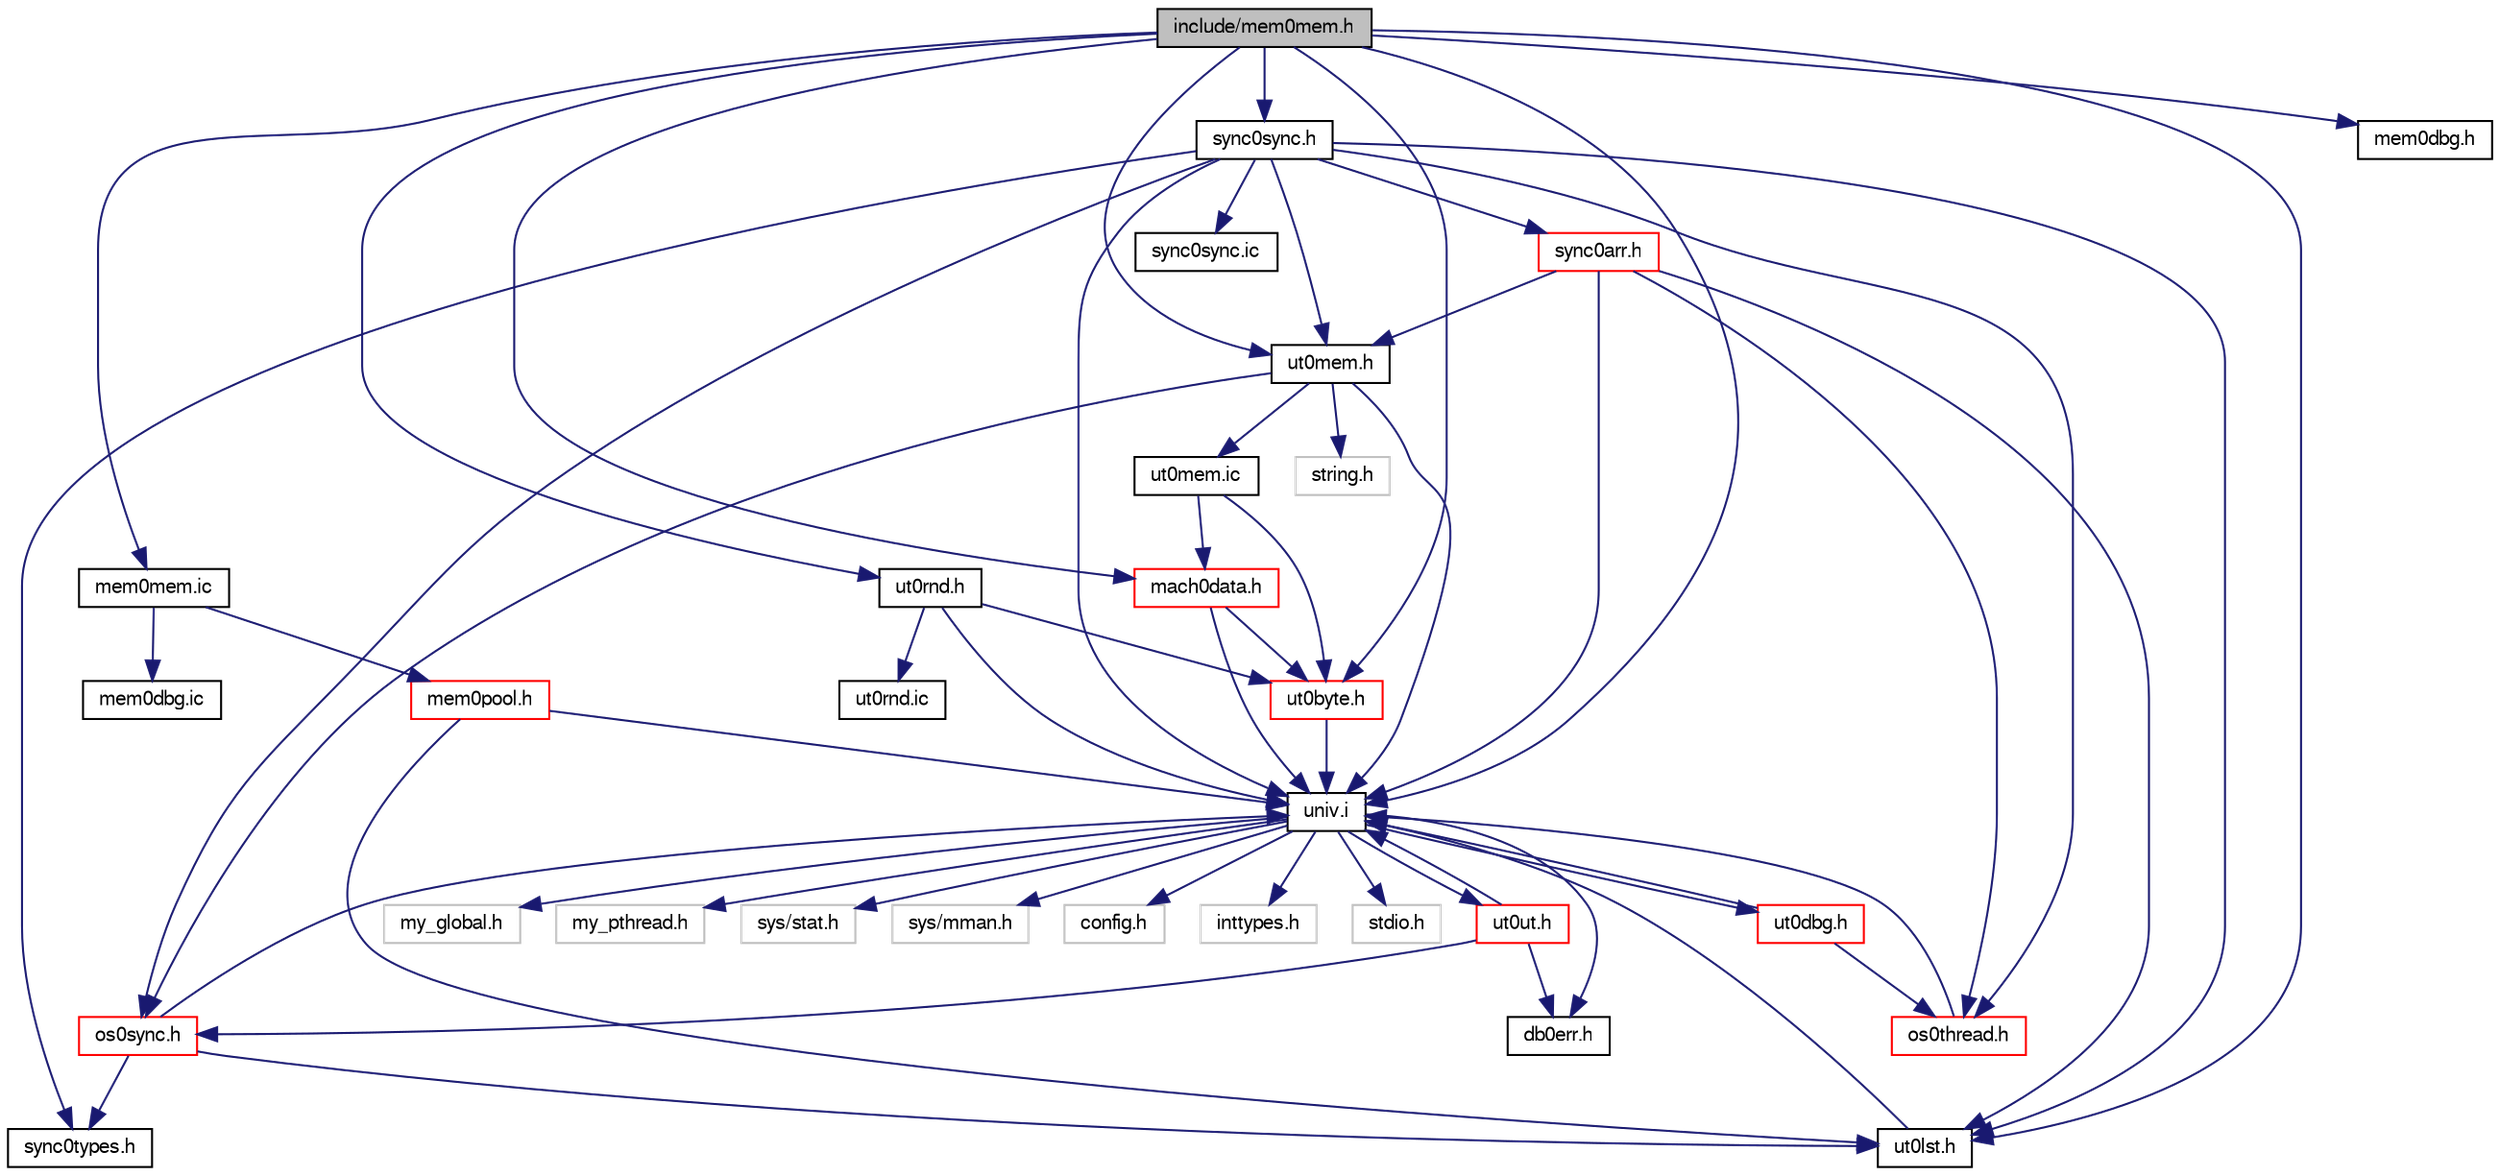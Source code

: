digraph "include/mem0mem.h"
{
  bgcolor="transparent";
  edge [fontname="FreeSans",fontsize="10",labelfontname="FreeSans",labelfontsize="10"];
  node [fontname="FreeSans",fontsize="10",shape=record];
  Node1 [label="include/mem0mem.h",height=0.2,width=0.4,color="black", fillcolor="grey75", style="filled" fontcolor="black"];
  Node1 -> Node2 [color="midnightblue",fontsize="10",style="solid",fontname="FreeSans"];
  Node2 [label="univ.i",height=0.2,width=0.4,color="black",URL="$univ_8i.html"];
  Node2 -> Node3 [color="midnightblue",fontsize="10",style="solid",fontname="FreeSans"];
  Node3 [label="my_global.h",height=0.2,width=0.4,color="grey75"];
  Node2 -> Node4 [color="midnightblue",fontsize="10",style="solid",fontname="FreeSans"];
  Node4 [label="my_pthread.h",height=0.2,width=0.4,color="grey75"];
  Node2 -> Node5 [color="midnightblue",fontsize="10",style="solid",fontname="FreeSans"];
  Node5 [label="sys/stat.h",height=0.2,width=0.4,color="grey75"];
  Node2 -> Node6 [color="midnightblue",fontsize="10",style="solid",fontname="FreeSans"];
  Node6 [label="sys/mman.h",height=0.2,width=0.4,color="grey75"];
  Node2 -> Node7 [color="midnightblue",fontsize="10",style="solid",fontname="FreeSans"];
  Node7 [label="config.h",height=0.2,width=0.4,color="grey75"];
  Node2 -> Node8 [color="midnightblue",fontsize="10",style="solid",fontname="FreeSans"];
  Node8 [label="inttypes.h",height=0.2,width=0.4,color="grey75"];
  Node2 -> Node9 [color="midnightblue",fontsize="10",style="solid",fontname="FreeSans"];
  Node9 [label="stdio.h",height=0.2,width=0.4,color="grey75"];
  Node2 -> Node10 [color="midnightblue",fontsize="10",style="solid",fontname="FreeSans"];
  Node10 [label="ut0dbg.h",height=0.2,width=0.4,color="red",URL="$ut0dbg_8h.html"];
  Node10 -> Node2 [color="midnightblue",fontsize="10",style="solid",fontname="FreeSans"];
  Node10 -> Node11 [color="midnightblue",fontsize="10",style="solid",fontname="FreeSans"];
  Node11 [label="os0thread.h",height=0.2,width=0.4,color="red",URL="$os0thread_8h.html"];
  Node11 -> Node2 [color="midnightblue",fontsize="10",style="solid",fontname="FreeSans"];
  Node2 -> Node12 [color="midnightblue",fontsize="10",style="solid",fontname="FreeSans"];
  Node12 [label="ut0ut.h",height=0.2,width=0.4,color="red",URL="$ut0ut_8h.html"];
  Node12 -> Node2 [color="midnightblue",fontsize="10",style="solid",fontname="FreeSans"];
  Node12 -> Node13 [color="midnightblue",fontsize="10",style="solid",fontname="FreeSans"];
  Node13 [label="db0err.h",height=0.2,width=0.4,color="black",URL="$db0err_8h.html"];
  Node12 -> Node14 [color="midnightblue",fontsize="10",style="solid",fontname="FreeSans"];
  Node14 [label="os0sync.h",height=0.2,width=0.4,color="red",URL="$os0sync_8h.html"];
  Node14 -> Node2 [color="midnightblue",fontsize="10",style="solid",fontname="FreeSans"];
  Node14 -> Node15 [color="midnightblue",fontsize="10",style="solid",fontname="FreeSans"];
  Node15 [label="ut0lst.h",height=0.2,width=0.4,color="black",URL="$ut0lst_8h.html"];
  Node15 -> Node2 [color="midnightblue",fontsize="10",style="solid",fontname="FreeSans"];
  Node14 -> Node16 [color="midnightblue",fontsize="10",style="solid",fontname="FreeSans"];
  Node16 [label="sync0types.h",height=0.2,width=0.4,color="black",URL="$sync0types_8h.html"];
  Node2 -> Node13 [color="midnightblue",fontsize="10",style="solid",fontname="FreeSans"];
  Node1 -> Node17 [color="midnightblue",fontsize="10",style="solid",fontname="FreeSans"];
  Node17 [label="ut0mem.h",height=0.2,width=0.4,color="black",URL="$ut0mem_8h.html"];
  Node17 -> Node2 [color="midnightblue",fontsize="10",style="solid",fontname="FreeSans"];
  Node17 -> Node18 [color="midnightblue",fontsize="10",style="solid",fontname="FreeSans"];
  Node18 [label="string.h",height=0.2,width=0.4,color="grey75"];
  Node17 -> Node14 [color="midnightblue",fontsize="10",style="solid",fontname="FreeSans"];
  Node17 -> Node19 [color="midnightblue",fontsize="10",style="solid",fontname="FreeSans"];
  Node19 [label="ut0mem.ic",height=0.2,width=0.4,color="black",URL="$ut0mem_8ic.html"];
  Node19 -> Node20 [color="midnightblue",fontsize="10",style="solid",fontname="FreeSans"];
  Node20 [label="ut0byte.h",height=0.2,width=0.4,color="red",URL="$ut0byte_8h.html"];
  Node20 -> Node2 [color="midnightblue",fontsize="10",style="solid",fontname="FreeSans"];
  Node19 -> Node21 [color="midnightblue",fontsize="10",style="solid",fontname="FreeSans"];
  Node21 [label="mach0data.h",height=0.2,width=0.4,color="red",URL="$mach0data_8h.html"];
  Node21 -> Node2 [color="midnightblue",fontsize="10",style="solid",fontname="FreeSans"];
  Node21 -> Node20 [color="midnightblue",fontsize="10",style="solid",fontname="FreeSans"];
  Node1 -> Node20 [color="midnightblue",fontsize="10",style="solid",fontname="FreeSans"];
  Node1 -> Node22 [color="midnightblue",fontsize="10",style="solid",fontname="FreeSans"];
  Node22 [label="ut0rnd.h",height=0.2,width=0.4,color="black",URL="$ut0rnd_8h.html"];
  Node22 -> Node2 [color="midnightblue",fontsize="10",style="solid",fontname="FreeSans"];
  Node22 -> Node20 [color="midnightblue",fontsize="10",style="solid",fontname="FreeSans"];
  Node22 -> Node23 [color="midnightblue",fontsize="10",style="solid",fontname="FreeSans"];
  Node23 [label="ut0rnd.ic",height=0.2,width=0.4,color="black",URL="$ut0rnd_8ic.html"];
  Node1 -> Node24 [color="midnightblue",fontsize="10",style="solid",fontname="FreeSans"];
  Node24 [label="sync0sync.h",height=0.2,width=0.4,color="black",URL="$sync0sync_8h.html"];
  Node24 -> Node2 [color="midnightblue",fontsize="10",style="solid",fontname="FreeSans"];
  Node24 -> Node16 [color="midnightblue",fontsize="10",style="solid",fontname="FreeSans"];
  Node24 -> Node15 [color="midnightblue",fontsize="10",style="solid",fontname="FreeSans"];
  Node24 -> Node17 [color="midnightblue",fontsize="10",style="solid",fontname="FreeSans"];
  Node24 -> Node11 [color="midnightblue",fontsize="10",style="solid",fontname="FreeSans"];
  Node24 -> Node14 [color="midnightblue",fontsize="10",style="solid",fontname="FreeSans"];
  Node24 -> Node25 [color="midnightblue",fontsize="10",style="solid",fontname="FreeSans"];
  Node25 [label="sync0arr.h",height=0.2,width=0.4,color="red",URL="$sync0arr_8h.html"];
  Node25 -> Node2 [color="midnightblue",fontsize="10",style="solid",fontname="FreeSans"];
  Node25 -> Node15 [color="midnightblue",fontsize="10",style="solid",fontname="FreeSans"];
  Node25 -> Node17 [color="midnightblue",fontsize="10",style="solid",fontname="FreeSans"];
  Node25 -> Node11 [color="midnightblue",fontsize="10",style="solid",fontname="FreeSans"];
  Node24 -> Node26 [color="midnightblue",fontsize="10",style="solid",fontname="FreeSans"];
  Node26 [label="sync0sync.ic",height=0.2,width=0.4,color="black",URL="$sync0sync_8ic.html"];
  Node1 -> Node15 [color="midnightblue",fontsize="10",style="solid",fontname="FreeSans"];
  Node1 -> Node21 [color="midnightblue",fontsize="10",style="solid",fontname="FreeSans"];
  Node1 -> Node27 [color="midnightblue",fontsize="10",style="solid",fontname="FreeSans"];
  Node27 [label="mem0dbg.h",height=0.2,width=0.4,color="black",URL="$mem0dbg_8h.html"];
  Node1 -> Node28 [color="midnightblue",fontsize="10",style="solid",fontname="FreeSans"];
  Node28 [label="mem0mem.ic",height=0.2,width=0.4,color="black",URL="$mem0mem_8ic.html"];
  Node28 -> Node29 [color="midnightblue",fontsize="10",style="solid",fontname="FreeSans"];
  Node29 [label="mem0dbg.ic",height=0.2,width=0.4,color="black",URL="$mem0dbg_8ic.html"];
  Node28 -> Node30 [color="midnightblue",fontsize="10",style="solid",fontname="FreeSans"];
  Node30 [label="mem0pool.h",height=0.2,width=0.4,color="red",URL="$mem0pool_8h.html"];
  Node30 -> Node2 [color="midnightblue",fontsize="10",style="solid",fontname="FreeSans"];
  Node30 -> Node15 [color="midnightblue",fontsize="10",style="solid",fontname="FreeSans"];
}
